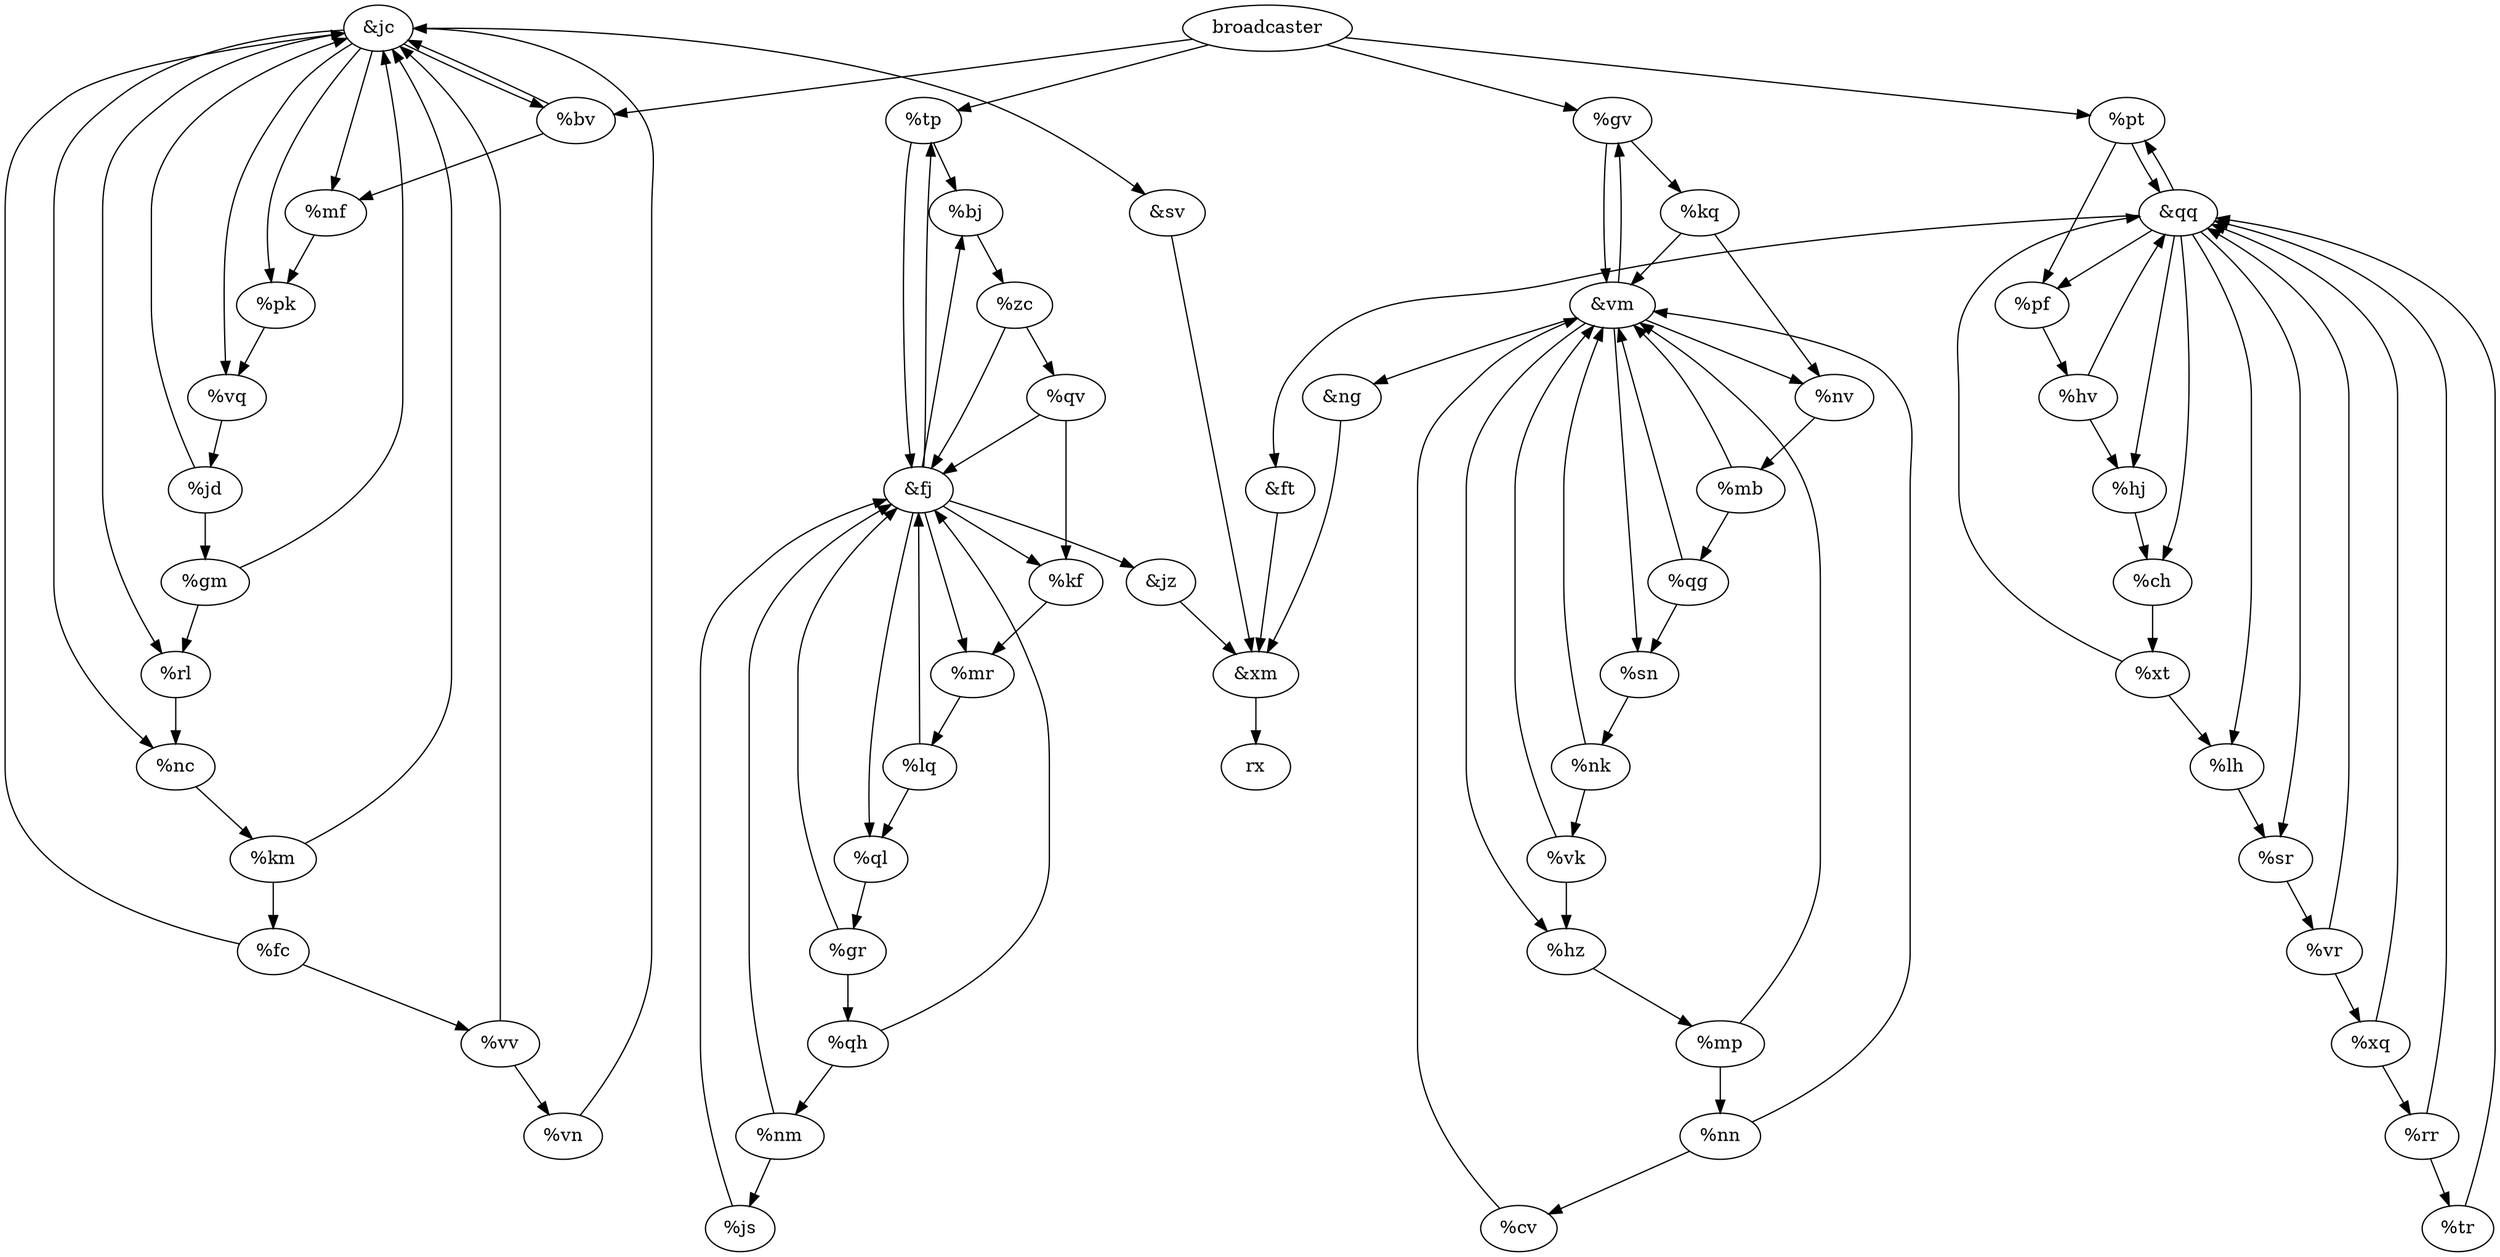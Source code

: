 digraph G {
jc[label="&jc"];
bj[label="%bj"];
km[label="%km"];
vr[label="%vr"];
ft[label="&ft"];
jz[label="&jz"];
fj[label="&fj"];
pt[label="%pt"];
zc[label="%zc"];
sr[label="%sr"];
tr[label="%tr"];
lq[label="%lq"];
qv[label="%qv"];
sn[label="%sn"];
jd[label="%jd"];
tp[label="%tp"];
mp[label="%mp"];
broadcaster[label="broadcaster"];
qh[label="%qh"];
gv[label="%gv"];
xt[label="%xt"];
nm[label="%nm"];
hj[label="%hj"];
mb[label="%mb"];
gr[label="%gr"];
js[label="%js"];
rl[label="%rl"];
qq[label="&qq"];
bv[label="%bv"];
nv[label="%nv"];
xm[label="&xm"];
nc[label="%nc"];
sv[label="&sv"];
ql[label="%ql"];
vn[label="%vn"];
hv[label="%hv"];
vm[label="&vm"];
rr[label="%rr"];
vv[label="%vv"];
ng[label="&ng"];
nn[label="%nn"];
ch[label="%ch"];
mr[label="%mr"];
cv[label="%cv"];
fc[label="%fc"];
pf[label="%pf"];
pk[label="%pk"];
vq[label="%vq"];
kf[label="%kf"];
mf[label="%mf"];
qg[label="%qg"];
nk[label="%nk"];
hz[label="%hz"];
kq[label="%kq"];
lh[label="%lh"];
gm[label="%gm"];
vk[label="%vk"];
xq[label="%xq"];
jc -> vq;
jc -> mf;
jc -> bv;
jc -> pk;
jc -> nc;
jc -> sv;
jc -> rl;
bj -> zc;
km -> jc;
km -> fc;
vr -> xq;
vr -> qq;
ft -> xm;
jz -> xm;
fj -> jz;
fj -> bj;
fj -> mr;
fj -> tp;
fj -> ql;
fj -> kf;
pt -> qq;
pt -> pf;
zc -> qv;
zc -> fj;
sr -> vr;
tr -> qq;
lq -> fj;
lq -> ql;
qv -> kf;
qv -> fj;
sn -> nk;
jd -> jc;
jd -> gm;
tp -> bj;
tp -> fj;
mp -> vm;
mp -> nn;
broadcaster -> pt;
broadcaster -> tp;
broadcaster -> gv;
broadcaster -> bv;
qh -> fj;
qh -> nm;
gv -> vm;
gv -> kq;
xt -> qq;
xt -> lh;
nm -> fj;
nm -> js;
hj -> ch;
mb -> vm;
mb -> qg;
gr -> fj;
gr -> qh;
js -> fj;
rl -> nc;
qq -> sr;
qq -> pt;
qq -> ch;
qq -> lh;
qq -> hj;
qq -> pf;
qq -> ft;
bv -> jc;
bv -> mf;
nv -> mb;
xm -> rx;
nc -> km;
sv -> xm;
ql -> gr;
vn -> jc;
hv -> qq;
hv -> hj;
vm -> ng;
vm -> hz;
vm -> sn;
vm -> gv;
vm -> nv;
rr -> qq;
rr -> tr;
vv -> jc;
vv -> vn;
ng -> xm;
nn -> cv;
nn -> vm;
ch -> xt;
mr -> lq;
cv -> vm;
fc -> vv;
fc -> jc;
pf -> hv;
pk -> vq;
vq -> jd;
kf -> mr;
mf -> pk;
qg -> vm;
qg -> sn;
nk -> vk;
nk -> vm;
hz -> mp;
kq -> vm;
kq -> nv;
lh -> sr;
gm -> jc;
gm -> rl;
vk -> vm;
vk -> hz;
xq -> qq;
xq -> rr;
}
